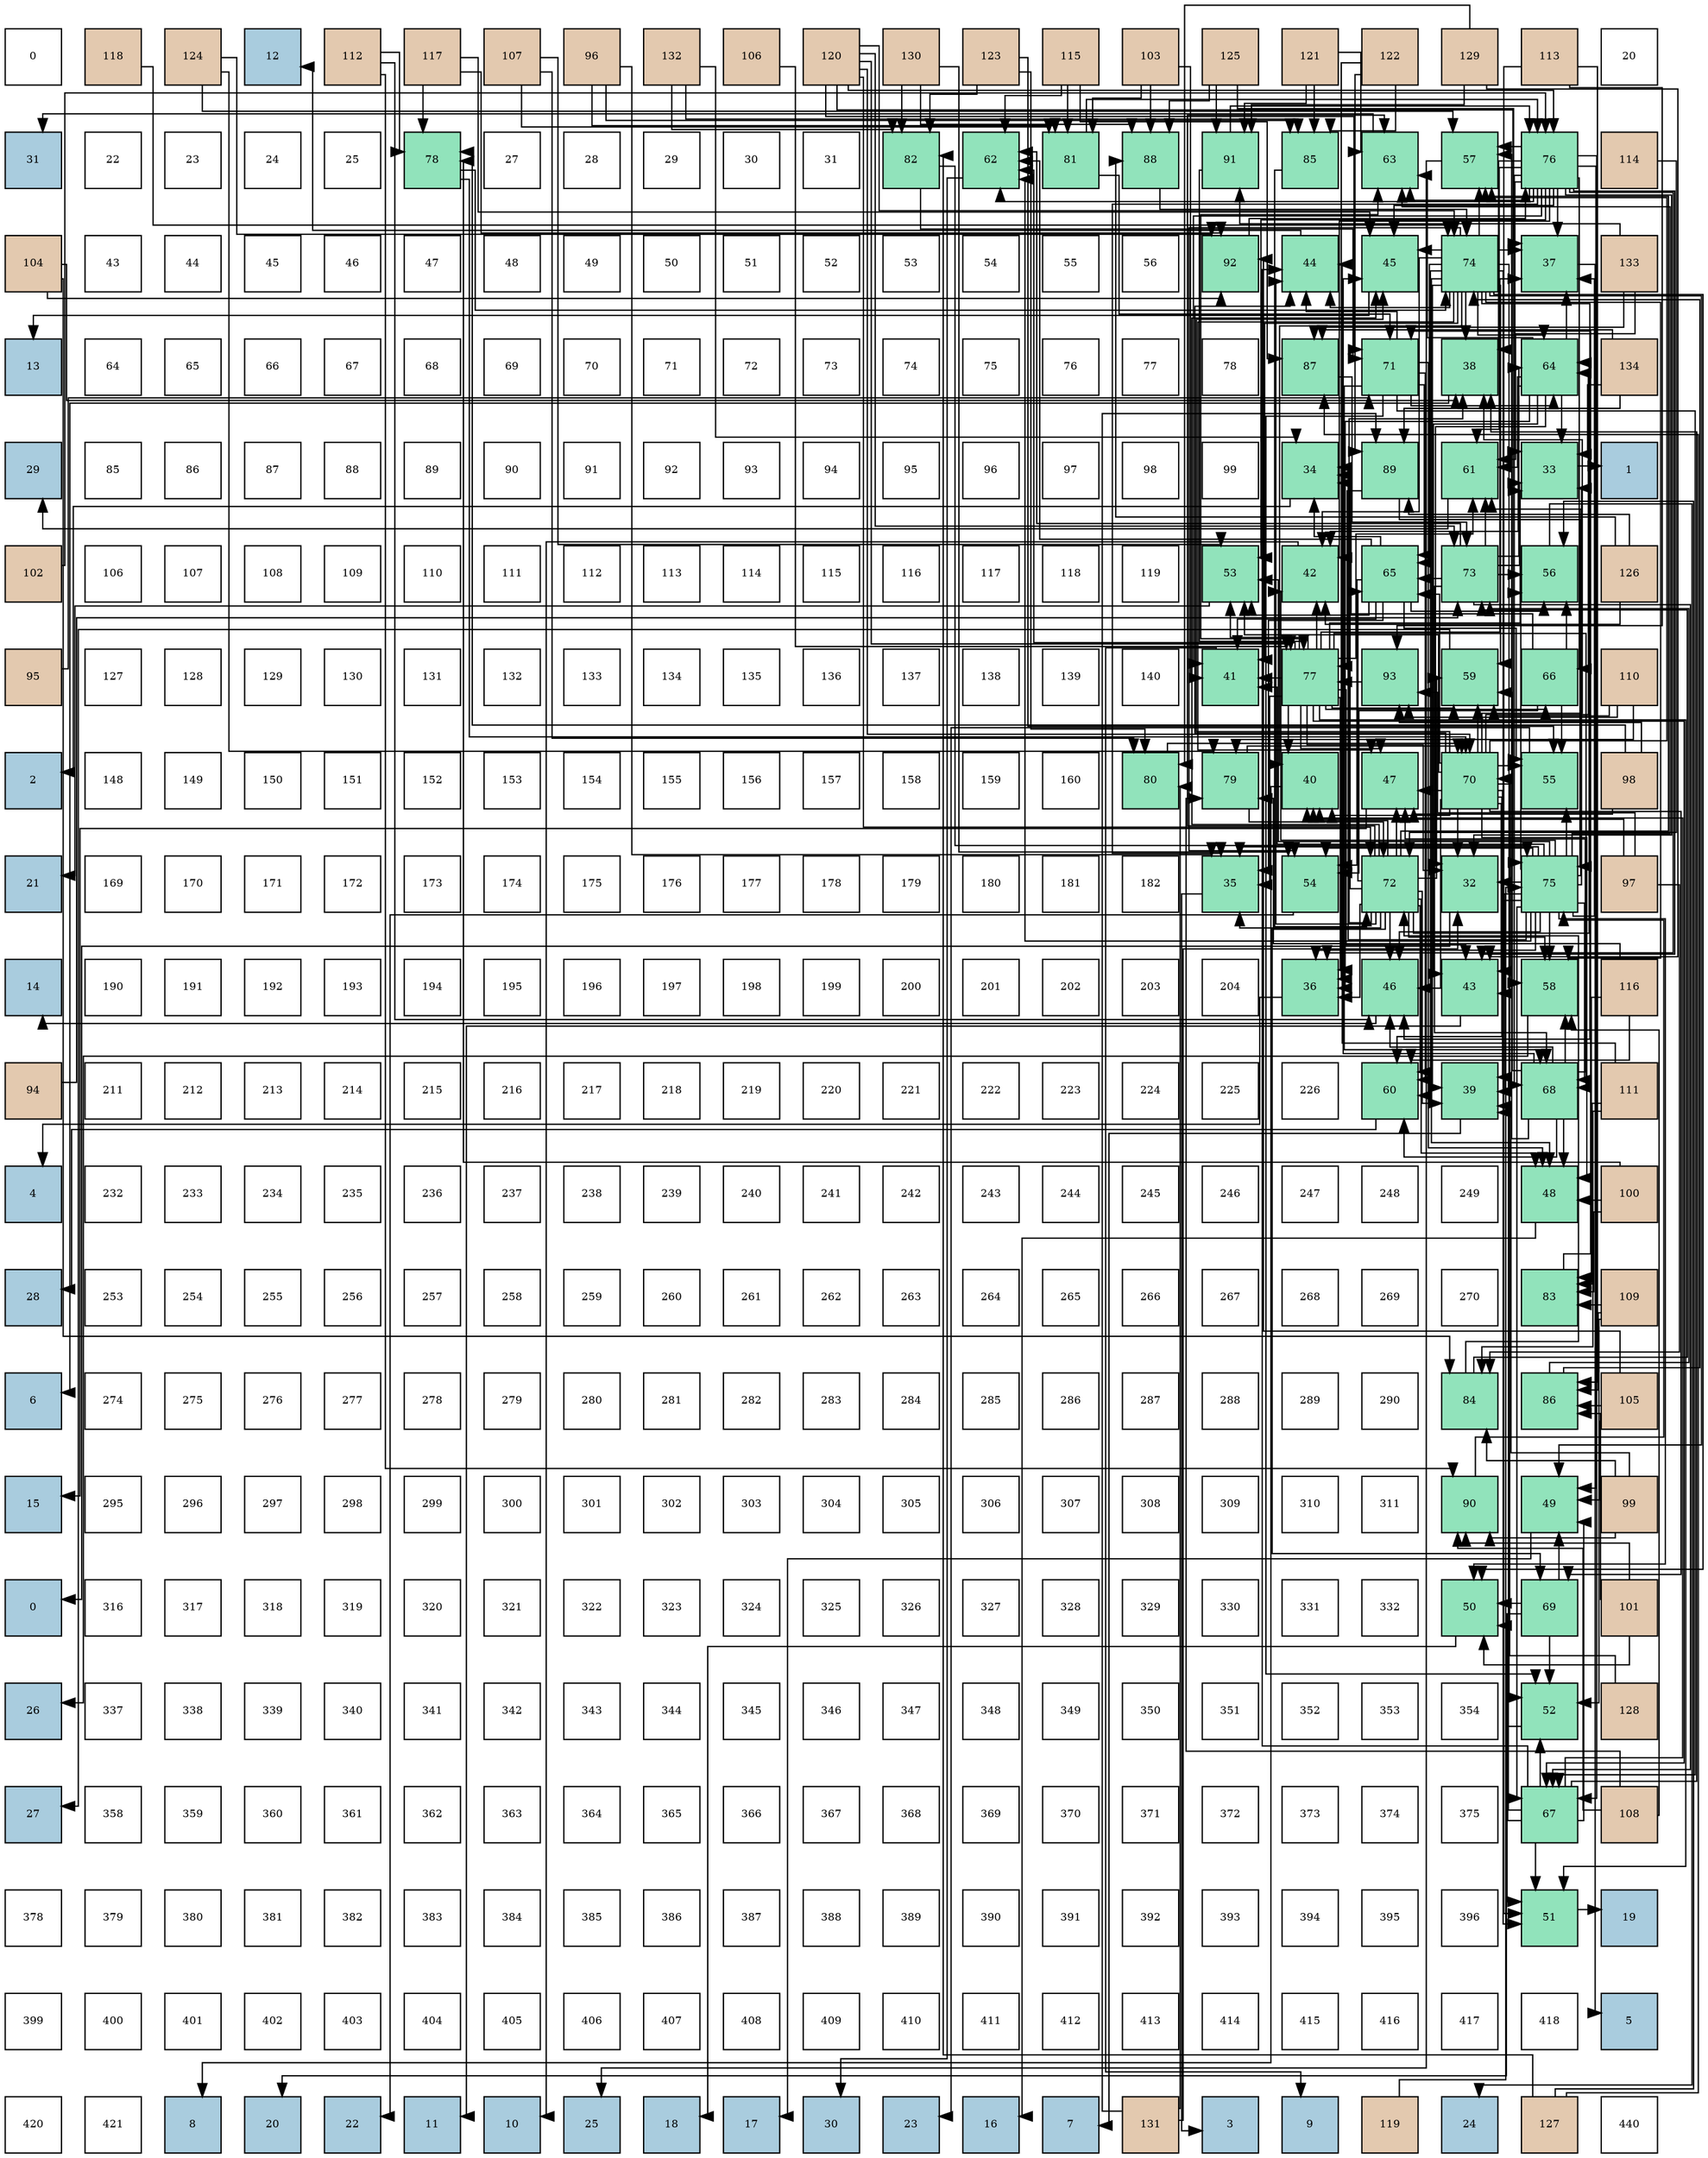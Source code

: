 digraph layout{
 rankdir=TB;
 splines=ortho;
 node [style=filled shape=square fixedsize=true width=0.6];
0[label="0", fontsize=8, fillcolor="#ffffff"];
1[label="118", fontsize=8, fillcolor="#e3c9af"];
2[label="124", fontsize=8, fillcolor="#e3c9af"];
3[label="12", fontsize=8, fillcolor="#a9ccde"];
4[label="112", fontsize=8, fillcolor="#e3c9af"];
5[label="117", fontsize=8, fillcolor="#e3c9af"];
6[label="107", fontsize=8, fillcolor="#e3c9af"];
7[label="96", fontsize=8, fillcolor="#e3c9af"];
8[label="132", fontsize=8, fillcolor="#e3c9af"];
9[label="106", fontsize=8, fillcolor="#e3c9af"];
10[label="120", fontsize=8, fillcolor="#e3c9af"];
11[label="130", fontsize=8, fillcolor="#e3c9af"];
12[label="123", fontsize=8, fillcolor="#e3c9af"];
13[label="115", fontsize=8, fillcolor="#e3c9af"];
14[label="103", fontsize=8, fillcolor="#e3c9af"];
15[label="125", fontsize=8, fillcolor="#e3c9af"];
16[label="121", fontsize=8, fillcolor="#e3c9af"];
17[label="122", fontsize=8, fillcolor="#e3c9af"];
18[label="129", fontsize=8, fillcolor="#e3c9af"];
19[label="113", fontsize=8, fillcolor="#e3c9af"];
20[label="20", fontsize=8, fillcolor="#ffffff"];
21[label="31", fontsize=8, fillcolor="#a9ccde"];
22[label="22", fontsize=8, fillcolor="#ffffff"];
23[label="23", fontsize=8, fillcolor="#ffffff"];
24[label="24", fontsize=8, fillcolor="#ffffff"];
25[label="25", fontsize=8, fillcolor="#ffffff"];
26[label="78", fontsize=8, fillcolor="#91e3bb"];
27[label="27", fontsize=8, fillcolor="#ffffff"];
28[label="28", fontsize=8, fillcolor="#ffffff"];
29[label="29", fontsize=8, fillcolor="#ffffff"];
30[label="30", fontsize=8, fillcolor="#ffffff"];
31[label="31", fontsize=8, fillcolor="#ffffff"];
32[label="82", fontsize=8, fillcolor="#91e3bb"];
33[label="62", fontsize=8, fillcolor="#91e3bb"];
34[label="81", fontsize=8, fillcolor="#91e3bb"];
35[label="88", fontsize=8, fillcolor="#91e3bb"];
36[label="91", fontsize=8, fillcolor="#91e3bb"];
37[label="85", fontsize=8, fillcolor="#91e3bb"];
38[label="63", fontsize=8, fillcolor="#91e3bb"];
39[label="57", fontsize=8, fillcolor="#91e3bb"];
40[label="76", fontsize=8, fillcolor="#91e3bb"];
41[label="114", fontsize=8, fillcolor="#e3c9af"];
42[label="104", fontsize=8, fillcolor="#e3c9af"];
43[label="43", fontsize=8, fillcolor="#ffffff"];
44[label="44", fontsize=8, fillcolor="#ffffff"];
45[label="45", fontsize=8, fillcolor="#ffffff"];
46[label="46", fontsize=8, fillcolor="#ffffff"];
47[label="47", fontsize=8, fillcolor="#ffffff"];
48[label="48", fontsize=8, fillcolor="#ffffff"];
49[label="49", fontsize=8, fillcolor="#ffffff"];
50[label="50", fontsize=8, fillcolor="#ffffff"];
51[label="51", fontsize=8, fillcolor="#ffffff"];
52[label="52", fontsize=8, fillcolor="#ffffff"];
53[label="53", fontsize=8, fillcolor="#ffffff"];
54[label="54", fontsize=8, fillcolor="#ffffff"];
55[label="55", fontsize=8, fillcolor="#ffffff"];
56[label="56", fontsize=8, fillcolor="#ffffff"];
57[label="92", fontsize=8, fillcolor="#91e3bb"];
58[label="44", fontsize=8, fillcolor="#91e3bb"];
59[label="45", fontsize=8, fillcolor="#91e3bb"];
60[label="74", fontsize=8, fillcolor="#91e3bb"];
61[label="37", fontsize=8, fillcolor="#91e3bb"];
62[label="133", fontsize=8, fillcolor="#e3c9af"];
63[label="13", fontsize=8, fillcolor="#a9ccde"];
64[label="64", fontsize=8, fillcolor="#ffffff"];
65[label="65", fontsize=8, fillcolor="#ffffff"];
66[label="66", fontsize=8, fillcolor="#ffffff"];
67[label="67", fontsize=8, fillcolor="#ffffff"];
68[label="68", fontsize=8, fillcolor="#ffffff"];
69[label="69", fontsize=8, fillcolor="#ffffff"];
70[label="70", fontsize=8, fillcolor="#ffffff"];
71[label="71", fontsize=8, fillcolor="#ffffff"];
72[label="72", fontsize=8, fillcolor="#ffffff"];
73[label="73", fontsize=8, fillcolor="#ffffff"];
74[label="74", fontsize=8, fillcolor="#ffffff"];
75[label="75", fontsize=8, fillcolor="#ffffff"];
76[label="76", fontsize=8, fillcolor="#ffffff"];
77[label="77", fontsize=8, fillcolor="#ffffff"];
78[label="78", fontsize=8, fillcolor="#ffffff"];
79[label="87", fontsize=8, fillcolor="#91e3bb"];
80[label="71", fontsize=8, fillcolor="#91e3bb"];
81[label="38", fontsize=8, fillcolor="#91e3bb"];
82[label="64", fontsize=8, fillcolor="#91e3bb"];
83[label="134", fontsize=8, fillcolor="#e3c9af"];
84[label="29", fontsize=8, fillcolor="#a9ccde"];
85[label="85", fontsize=8, fillcolor="#ffffff"];
86[label="86", fontsize=8, fillcolor="#ffffff"];
87[label="87", fontsize=8, fillcolor="#ffffff"];
88[label="88", fontsize=8, fillcolor="#ffffff"];
89[label="89", fontsize=8, fillcolor="#ffffff"];
90[label="90", fontsize=8, fillcolor="#ffffff"];
91[label="91", fontsize=8, fillcolor="#ffffff"];
92[label="92", fontsize=8, fillcolor="#ffffff"];
93[label="93", fontsize=8, fillcolor="#ffffff"];
94[label="94", fontsize=8, fillcolor="#ffffff"];
95[label="95", fontsize=8, fillcolor="#ffffff"];
96[label="96", fontsize=8, fillcolor="#ffffff"];
97[label="97", fontsize=8, fillcolor="#ffffff"];
98[label="98", fontsize=8, fillcolor="#ffffff"];
99[label="99", fontsize=8, fillcolor="#ffffff"];
100[label="34", fontsize=8, fillcolor="#91e3bb"];
101[label="89", fontsize=8, fillcolor="#91e3bb"];
102[label="61", fontsize=8, fillcolor="#91e3bb"];
103[label="33", fontsize=8, fillcolor="#91e3bb"];
104[label="1", fontsize=8, fillcolor="#a9ccde"];
105[label="102", fontsize=8, fillcolor="#e3c9af"];
106[label="106", fontsize=8, fillcolor="#ffffff"];
107[label="107", fontsize=8, fillcolor="#ffffff"];
108[label="108", fontsize=8, fillcolor="#ffffff"];
109[label="109", fontsize=8, fillcolor="#ffffff"];
110[label="110", fontsize=8, fillcolor="#ffffff"];
111[label="111", fontsize=8, fillcolor="#ffffff"];
112[label="112", fontsize=8, fillcolor="#ffffff"];
113[label="113", fontsize=8, fillcolor="#ffffff"];
114[label="114", fontsize=8, fillcolor="#ffffff"];
115[label="115", fontsize=8, fillcolor="#ffffff"];
116[label="116", fontsize=8, fillcolor="#ffffff"];
117[label="117", fontsize=8, fillcolor="#ffffff"];
118[label="118", fontsize=8, fillcolor="#ffffff"];
119[label="119", fontsize=8, fillcolor="#ffffff"];
120[label="53", fontsize=8, fillcolor="#91e3bb"];
121[label="42", fontsize=8, fillcolor="#91e3bb"];
122[label="65", fontsize=8, fillcolor="#91e3bb"];
123[label="73", fontsize=8, fillcolor="#91e3bb"];
124[label="56", fontsize=8, fillcolor="#91e3bb"];
125[label="126", fontsize=8, fillcolor="#e3c9af"];
126[label="95", fontsize=8, fillcolor="#e3c9af"];
127[label="127", fontsize=8, fillcolor="#ffffff"];
128[label="128", fontsize=8, fillcolor="#ffffff"];
129[label="129", fontsize=8, fillcolor="#ffffff"];
130[label="130", fontsize=8, fillcolor="#ffffff"];
131[label="131", fontsize=8, fillcolor="#ffffff"];
132[label="132", fontsize=8, fillcolor="#ffffff"];
133[label="133", fontsize=8, fillcolor="#ffffff"];
134[label="134", fontsize=8, fillcolor="#ffffff"];
135[label="135", fontsize=8, fillcolor="#ffffff"];
136[label="136", fontsize=8, fillcolor="#ffffff"];
137[label="137", fontsize=8, fillcolor="#ffffff"];
138[label="138", fontsize=8, fillcolor="#ffffff"];
139[label="139", fontsize=8, fillcolor="#ffffff"];
140[label="140", fontsize=8, fillcolor="#ffffff"];
141[label="41", fontsize=8, fillcolor="#91e3bb"];
142[label="77", fontsize=8, fillcolor="#91e3bb"];
143[label="93", fontsize=8, fillcolor="#91e3bb"];
144[label="59", fontsize=8, fillcolor="#91e3bb"];
145[label="66", fontsize=8, fillcolor="#91e3bb"];
146[label="110", fontsize=8, fillcolor="#e3c9af"];
147[label="2", fontsize=8, fillcolor="#a9ccde"];
148[label="148", fontsize=8, fillcolor="#ffffff"];
149[label="149", fontsize=8, fillcolor="#ffffff"];
150[label="150", fontsize=8, fillcolor="#ffffff"];
151[label="151", fontsize=8, fillcolor="#ffffff"];
152[label="152", fontsize=8, fillcolor="#ffffff"];
153[label="153", fontsize=8, fillcolor="#ffffff"];
154[label="154", fontsize=8, fillcolor="#ffffff"];
155[label="155", fontsize=8, fillcolor="#ffffff"];
156[label="156", fontsize=8, fillcolor="#ffffff"];
157[label="157", fontsize=8, fillcolor="#ffffff"];
158[label="158", fontsize=8, fillcolor="#ffffff"];
159[label="159", fontsize=8, fillcolor="#ffffff"];
160[label="160", fontsize=8, fillcolor="#ffffff"];
161[label="80", fontsize=8, fillcolor="#91e3bb"];
162[label="79", fontsize=8, fillcolor="#91e3bb"];
163[label="40", fontsize=8, fillcolor="#91e3bb"];
164[label="47", fontsize=8, fillcolor="#91e3bb"];
165[label="70", fontsize=8, fillcolor="#91e3bb"];
166[label="55", fontsize=8, fillcolor="#91e3bb"];
167[label="98", fontsize=8, fillcolor="#e3c9af"];
168[label="21", fontsize=8, fillcolor="#a9ccde"];
169[label="169", fontsize=8, fillcolor="#ffffff"];
170[label="170", fontsize=8, fillcolor="#ffffff"];
171[label="171", fontsize=8, fillcolor="#ffffff"];
172[label="172", fontsize=8, fillcolor="#ffffff"];
173[label="173", fontsize=8, fillcolor="#ffffff"];
174[label="174", fontsize=8, fillcolor="#ffffff"];
175[label="175", fontsize=8, fillcolor="#ffffff"];
176[label="176", fontsize=8, fillcolor="#ffffff"];
177[label="177", fontsize=8, fillcolor="#ffffff"];
178[label="178", fontsize=8, fillcolor="#ffffff"];
179[label="179", fontsize=8, fillcolor="#ffffff"];
180[label="180", fontsize=8, fillcolor="#ffffff"];
181[label="181", fontsize=8, fillcolor="#ffffff"];
182[label="182", fontsize=8, fillcolor="#ffffff"];
183[label="35", fontsize=8, fillcolor="#91e3bb"];
184[label="54", fontsize=8, fillcolor="#91e3bb"];
185[label="72", fontsize=8, fillcolor="#91e3bb"];
186[label="32", fontsize=8, fillcolor="#91e3bb"];
187[label="75", fontsize=8, fillcolor="#91e3bb"];
188[label="97", fontsize=8, fillcolor="#e3c9af"];
189[label="14", fontsize=8, fillcolor="#a9ccde"];
190[label="190", fontsize=8, fillcolor="#ffffff"];
191[label="191", fontsize=8, fillcolor="#ffffff"];
192[label="192", fontsize=8, fillcolor="#ffffff"];
193[label="193", fontsize=8, fillcolor="#ffffff"];
194[label="194", fontsize=8, fillcolor="#ffffff"];
195[label="195", fontsize=8, fillcolor="#ffffff"];
196[label="196", fontsize=8, fillcolor="#ffffff"];
197[label="197", fontsize=8, fillcolor="#ffffff"];
198[label="198", fontsize=8, fillcolor="#ffffff"];
199[label="199", fontsize=8, fillcolor="#ffffff"];
200[label="200", fontsize=8, fillcolor="#ffffff"];
201[label="201", fontsize=8, fillcolor="#ffffff"];
202[label="202", fontsize=8, fillcolor="#ffffff"];
203[label="203", fontsize=8, fillcolor="#ffffff"];
204[label="204", fontsize=8, fillcolor="#ffffff"];
205[label="36", fontsize=8, fillcolor="#91e3bb"];
206[label="46", fontsize=8, fillcolor="#91e3bb"];
207[label="43", fontsize=8, fillcolor="#91e3bb"];
208[label="58", fontsize=8, fillcolor="#91e3bb"];
209[label="116", fontsize=8, fillcolor="#e3c9af"];
210[label="94", fontsize=8, fillcolor="#e3c9af"];
211[label="211", fontsize=8, fillcolor="#ffffff"];
212[label="212", fontsize=8, fillcolor="#ffffff"];
213[label="213", fontsize=8, fillcolor="#ffffff"];
214[label="214", fontsize=8, fillcolor="#ffffff"];
215[label="215", fontsize=8, fillcolor="#ffffff"];
216[label="216", fontsize=8, fillcolor="#ffffff"];
217[label="217", fontsize=8, fillcolor="#ffffff"];
218[label="218", fontsize=8, fillcolor="#ffffff"];
219[label="219", fontsize=8, fillcolor="#ffffff"];
220[label="220", fontsize=8, fillcolor="#ffffff"];
221[label="221", fontsize=8, fillcolor="#ffffff"];
222[label="222", fontsize=8, fillcolor="#ffffff"];
223[label="223", fontsize=8, fillcolor="#ffffff"];
224[label="224", fontsize=8, fillcolor="#ffffff"];
225[label="225", fontsize=8, fillcolor="#ffffff"];
226[label="226", fontsize=8, fillcolor="#ffffff"];
227[label="60", fontsize=8, fillcolor="#91e3bb"];
228[label="39", fontsize=8, fillcolor="#91e3bb"];
229[label="68", fontsize=8, fillcolor="#91e3bb"];
230[label="111", fontsize=8, fillcolor="#e3c9af"];
231[label="4", fontsize=8, fillcolor="#a9ccde"];
232[label="232", fontsize=8, fillcolor="#ffffff"];
233[label="233", fontsize=8, fillcolor="#ffffff"];
234[label="234", fontsize=8, fillcolor="#ffffff"];
235[label="235", fontsize=8, fillcolor="#ffffff"];
236[label="236", fontsize=8, fillcolor="#ffffff"];
237[label="237", fontsize=8, fillcolor="#ffffff"];
238[label="238", fontsize=8, fillcolor="#ffffff"];
239[label="239", fontsize=8, fillcolor="#ffffff"];
240[label="240", fontsize=8, fillcolor="#ffffff"];
241[label="241", fontsize=8, fillcolor="#ffffff"];
242[label="242", fontsize=8, fillcolor="#ffffff"];
243[label="243", fontsize=8, fillcolor="#ffffff"];
244[label="244", fontsize=8, fillcolor="#ffffff"];
245[label="245", fontsize=8, fillcolor="#ffffff"];
246[label="246", fontsize=8, fillcolor="#ffffff"];
247[label="247", fontsize=8, fillcolor="#ffffff"];
248[label="248", fontsize=8, fillcolor="#ffffff"];
249[label="249", fontsize=8, fillcolor="#ffffff"];
250[label="48", fontsize=8, fillcolor="#91e3bb"];
251[label="100", fontsize=8, fillcolor="#e3c9af"];
252[label="28", fontsize=8, fillcolor="#a9ccde"];
253[label="253", fontsize=8, fillcolor="#ffffff"];
254[label="254", fontsize=8, fillcolor="#ffffff"];
255[label="255", fontsize=8, fillcolor="#ffffff"];
256[label="256", fontsize=8, fillcolor="#ffffff"];
257[label="257", fontsize=8, fillcolor="#ffffff"];
258[label="258", fontsize=8, fillcolor="#ffffff"];
259[label="259", fontsize=8, fillcolor="#ffffff"];
260[label="260", fontsize=8, fillcolor="#ffffff"];
261[label="261", fontsize=8, fillcolor="#ffffff"];
262[label="262", fontsize=8, fillcolor="#ffffff"];
263[label="263", fontsize=8, fillcolor="#ffffff"];
264[label="264", fontsize=8, fillcolor="#ffffff"];
265[label="265", fontsize=8, fillcolor="#ffffff"];
266[label="266", fontsize=8, fillcolor="#ffffff"];
267[label="267", fontsize=8, fillcolor="#ffffff"];
268[label="268", fontsize=8, fillcolor="#ffffff"];
269[label="269", fontsize=8, fillcolor="#ffffff"];
270[label="270", fontsize=8, fillcolor="#ffffff"];
271[label="83", fontsize=8, fillcolor="#91e3bb"];
272[label="109", fontsize=8, fillcolor="#e3c9af"];
273[label="6", fontsize=8, fillcolor="#a9ccde"];
274[label="274", fontsize=8, fillcolor="#ffffff"];
275[label="275", fontsize=8, fillcolor="#ffffff"];
276[label="276", fontsize=8, fillcolor="#ffffff"];
277[label="277", fontsize=8, fillcolor="#ffffff"];
278[label="278", fontsize=8, fillcolor="#ffffff"];
279[label="279", fontsize=8, fillcolor="#ffffff"];
280[label="280", fontsize=8, fillcolor="#ffffff"];
281[label="281", fontsize=8, fillcolor="#ffffff"];
282[label="282", fontsize=8, fillcolor="#ffffff"];
283[label="283", fontsize=8, fillcolor="#ffffff"];
284[label="284", fontsize=8, fillcolor="#ffffff"];
285[label="285", fontsize=8, fillcolor="#ffffff"];
286[label="286", fontsize=8, fillcolor="#ffffff"];
287[label="287", fontsize=8, fillcolor="#ffffff"];
288[label="288", fontsize=8, fillcolor="#ffffff"];
289[label="289", fontsize=8, fillcolor="#ffffff"];
290[label="290", fontsize=8, fillcolor="#ffffff"];
291[label="84", fontsize=8, fillcolor="#91e3bb"];
292[label="86", fontsize=8, fillcolor="#91e3bb"];
293[label="105", fontsize=8, fillcolor="#e3c9af"];
294[label="15", fontsize=8, fillcolor="#a9ccde"];
295[label="295", fontsize=8, fillcolor="#ffffff"];
296[label="296", fontsize=8, fillcolor="#ffffff"];
297[label="297", fontsize=8, fillcolor="#ffffff"];
298[label="298", fontsize=8, fillcolor="#ffffff"];
299[label="299", fontsize=8, fillcolor="#ffffff"];
300[label="300", fontsize=8, fillcolor="#ffffff"];
301[label="301", fontsize=8, fillcolor="#ffffff"];
302[label="302", fontsize=8, fillcolor="#ffffff"];
303[label="303", fontsize=8, fillcolor="#ffffff"];
304[label="304", fontsize=8, fillcolor="#ffffff"];
305[label="305", fontsize=8, fillcolor="#ffffff"];
306[label="306", fontsize=8, fillcolor="#ffffff"];
307[label="307", fontsize=8, fillcolor="#ffffff"];
308[label="308", fontsize=8, fillcolor="#ffffff"];
309[label="309", fontsize=8, fillcolor="#ffffff"];
310[label="310", fontsize=8, fillcolor="#ffffff"];
311[label="311", fontsize=8, fillcolor="#ffffff"];
312[label="90", fontsize=8, fillcolor="#91e3bb"];
313[label="49", fontsize=8, fillcolor="#91e3bb"];
314[label="99", fontsize=8, fillcolor="#e3c9af"];
315[label="0", fontsize=8, fillcolor="#a9ccde"];
316[label="316", fontsize=8, fillcolor="#ffffff"];
317[label="317", fontsize=8, fillcolor="#ffffff"];
318[label="318", fontsize=8, fillcolor="#ffffff"];
319[label="319", fontsize=8, fillcolor="#ffffff"];
320[label="320", fontsize=8, fillcolor="#ffffff"];
321[label="321", fontsize=8, fillcolor="#ffffff"];
322[label="322", fontsize=8, fillcolor="#ffffff"];
323[label="323", fontsize=8, fillcolor="#ffffff"];
324[label="324", fontsize=8, fillcolor="#ffffff"];
325[label="325", fontsize=8, fillcolor="#ffffff"];
326[label="326", fontsize=8, fillcolor="#ffffff"];
327[label="327", fontsize=8, fillcolor="#ffffff"];
328[label="328", fontsize=8, fillcolor="#ffffff"];
329[label="329", fontsize=8, fillcolor="#ffffff"];
330[label="330", fontsize=8, fillcolor="#ffffff"];
331[label="331", fontsize=8, fillcolor="#ffffff"];
332[label="332", fontsize=8, fillcolor="#ffffff"];
333[label="50", fontsize=8, fillcolor="#91e3bb"];
334[label="69", fontsize=8, fillcolor="#91e3bb"];
335[label="101", fontsize=8, fillcolor="#e3c9af"];
336[label="26", fontsize=8, fillcolor="#a9ccde"];
337[label="337", fontsize=8, fillcolor="#ffffff"];
338[label="338", fontsize=8, fillcolor="#ffffff"];
339[label="339", fontsize=8, fillcolor="#ffffff"];
340[label="340", fontsize=8, fillcolor="#ffffff"];
341[label="341", fontsize=8, fillcolor="#ffffff"];
342[label="342", fontsize=8, fillcolor="#ffffff"];
343[label="343", fontsize=8, fillcolor="#ffffff"];
344[label="344", fontsize=8, fillcolor="#ffffff"];
345[label="345", fontsize=8, fillcolor="#ffffff"];
346[label="346", fontsize=8, fillcolor="#ffffff"];
347[label="347", fontsize=8, fillcolor="#ffffff"];
348[label="348", fontsize=8, fillcolor="#ffffff"];
349[label="349", fontsize=8, fillcolor="#ffffff"];
350[label="350", fontsize=8, fillcolor="#ffffff"];
351[label="351", fontsize=8, fillcolor="#ffffff"];
352[label="352", fontsize=8, fillcolor="#ffffff"];
353[label="353", fontsize=8, fillcolor="#ffffff"];
354[label="354", fontsize=8, fillcolor="#ffffff"];
355[label="52", fontsize=8, fillcolor="#91e3bb"];
356[label="128", fontsize=8, fillcolor="#e3c9af"];
357[label="27", fontsize=8, fillcolor="#a9ccde"];
358[label="358", fontsize=8, fillcolor="#ffffff"];
359[label="359", fontsize=8, fillcolor="#ffffff"];
360[label="360", fontsize=8, fillcolor="#ffffff"];
361[label="361", fontsize=8, fillcolor="#ffffff"];
362[label="362", fontsize=8, fillcolor="#ffffff"];
363[label="363", fontsize=8, fillcolor="#ffffff"];
364[label="364", fontsize=8, fillcolor="#ffffff"];
365[label="365", fontsize=8, fillcolor="#ffffff"];
366[label="366", fontsize=8, fillcolor="#ffffff"];
367[label="367", fontsize=8, fillcolor="#ffffff"];
368[label="368", fontsize=8, fillcolor="#ffffff"];
369[label="369", fontsize=8, fillcolor="#ffffff"];
370[label="370", fontsize=8, fillcolor="#ffffff"];
371[label="371", fontsize=8, fillcolor="#ffffff"];
372[label="372", fontsize=8, fillcolor="#ffffff"];
373[label="373", fontsize=8, fillcolor="#ffffff"];
374[label="374", fontsize=8, fillcolor="#ffffff"];
375[label="375", fontsize=8, fillcolor="#ffffff"];
376[label="67", fontsize=8, fillcolor="#91e3bb"];
377[label="108", fontsize=8, fillcolor="#e3c9af"];
378[label="378", fontsize=8, fillcolor="#ffffff"];
379[label="379", fontsize=8, fillcolor="#ffffff"];
380[label="380", fontsize=8, fillcolor="#ffffff"];
381[label="381", fontsize=8, fillcolor="#ffffff"];
382[label="382", fontsize=8, fillcolor="#ffffff"];
383[label="383", fontsize=8, fillcolor="#ffffff"];
384[label="384", fontsize=8, fillcolor="#ffffff"];
385[label="385", fontsize=8, fillcolor="#ffffff"];
386[label="386", fontsize=8, fillcolor="#ffffff"];
387[label="387", fontsize=8, fillcolor="#ffffff"];
388[label="388", fontsize=8, fillcolor="#ffffff"];
389[label="389", fontsize=8, fillcolor="#ffffff"];
390[label="390", fontsize=8, fillcolor="#ffffff"];
391[label="391", fontsize=8, fillcolor="#ffffff"];
392[label="392", fontsize=8, fillcolor="#ffffff"];
393[label="393", fontsize=8, fillcolor="#ffffff"];
394[label="394", fontsize=8, fillcolor="#ffffff"];
395[label="395", fontsize=8, fillcolor="#ffffff"];
396[label="396", fontsize=8, fillcolor="#ffffff"];
397[label="51", fontsize=8, fillcolor="#91e3bb"];
398[label="19", fontsize=8, fillcolor="#a9ccde"];
399[label="399", fontsize=8, fillcolor="#ffffff"];
400[label="400", fontsize=8, fillcolor="#ffffff"];
401[label="401", fontsize=8, fillcolor="#ffffff"];
402[label="402", fontsize=8, fillcolor="#ffffff"];
403[label="403", fontsize=8, fillcolor="#ffffff"];
404[label="404", fontsize=8, fillcolor="#ffffff"];
405[label="405", fontsize=8, fillcolor="#ffffff"];
406[label="406", fontsize=8, fillcolor="#ffffff"];
407[label="407", fontsize=8, fillcolor="#ffffff"];
408[label="408", fontsize=8, fillcolor="#ffffff"];
409[label="409", fontsize=8, fillcolor="#ffffff"];
410[label="410", fontsize=8, fillcolor="#ffffff"];
411[label="411", fontsize=8, fillcolor="#ffffff"];
412[label="412", fontsize=8, fillcolor="#ffffff"];
413[label="413", fontsize=8, fillcolor="#ffffff"];
414[label="414", fontsize=8, fillcolor="#ffffff"];
415[label="415", fontsize=8, fillcolor="#ffffff"];
416[label="416", fontsize=8, fillcolor="#ffffff"];
417[label="417", fontsize=8, fillcolor="#ffffff"];
418[label="418", fontsize=8, fillcolor="#ffffff"];
419[label="5", fontsize=8, fillcolor="#a9ccde"];
420[label="420", fontsize=8, fillcolor="#ffffff"];
421[label="421", fontsize=8, fillcolor="#ffffff"];
422[label="8", fontsize=8, fillcolor="#a9ccde"];
423[label="20", fontsize=8, fillcolor="#a9ccde"];
424[label="22", fontsize=8, fillcolor="#a9ccde"];
425[label="11", fontsize=8, fillcolor="#a9ccde"];
426[label="10", fontsize=8, fillcolor="#a9ccde"];
427[label="25", fontsize=8, fillcolor="#a9ccde"];
428[label="18", fontsize=8, fillcolor="#a9ccde"];
429[label="17", fontsize=8, fillcolor="#a9ccde"];
430[label="30", fontsize=8, fillcolor="#a9ccde"];
431[label="23", fontsize=8, fillcolor="#a9ccde"];
432[label="16", fontsize=8, fillcolor="#a9ccde"];
433[label="7", fontsize=8, fillcolor="#a9ccde"];
434[label="131", fontsize=8, fillcolor="#e3c9af"];
435[label="3", fontsize=8, fillcolor="#a9ccde"];
436[label="9", fontsize=8, fillcolor="#a9ccde"];
437[label="119", fontsize=8, fillcolor="#e3c9af"];
438[label="24", fontsize=8, fillcolor="#a9ccde"];
439[label="127", fontsize=8, fillcolor="#e3c9af"];
440[label="440", fontsize=8, fillcolor="#ffffff"];
edge [constraint=false, style=vis];186 -> 315;
103 -> 104;
100 -> 147;
183 -> 435;
205 -> 231;
61 -> 419;
81 -> 273;
228 -> 433;
163 -> 422;
141 -> 436;
121 -> 426;
207 -> 425;
58 -> 3;
59 -> 63;
206 -> 189;
164 -> 294;
250 -> 432;
313 -> 429;
333 -> 428;
397 -> 398;
355 -> 423;
120 -> 168;
184 -> 424;
166 -> 431;
124 -> 438;
39 -> 427;
208 -> 336;
144 -> 357;
227 -> 252;
102 -> 84;
33 -> 430;
38 -> 21;
82 -> 186;
82 -> 103;
82 -> 205;
82 -> 61;
82 -> 121;
82 -> 207;
82 -> 102;
82 -> 38;
122 -> 100;
122 -> 183;
122 -> 141;
122 -> 120;
122 -> 184;
122 -> 166;
122 -> 124;
122 -> 33;
145 -> 100;
145 -> 184;
145 -> 166;
145 -> 124;
376 -> 81;
376 -> 228;
376 -> 163;
376 -> 58;
376 -> 313;
376 -> 333;
376 -> 397;
376 -> 355;
229 -> 59;
229 -> 206;
229 -> 164;
229 -> 250;
229 -> 39;
229 -> 208;
229 -> 144;
229 -> 227;
334 -> 313;
334 -> 333;
334 -> 397;
334 -> 355;
165 -> 186;
165 -> 81;
165 -> 228;
165 -> 163;
165 -> 207;
165 -> 58;
165 -> 59;
165 -> 206;
165 -> 164;
165 -> 250;
165 -> 120;
165 -> 166;
165 -> 39;
165 -> 208;
165 -> 144;
165 -> 227;
165 -> 82;
165 -> 122;
165 -> 334;
80 -> 58;
80 -> 250;
80 -> 355;
80 -> 227;
80 -> 82;
80 -> 122;
80 -> 376;
80 -> 229;
185 -> 100;
185 -> 183;
185 -> 205;
185 -> 81;
185 -> 228;
185 -> 163;
185 -> 58;
185 -> 59;
185 -> 206;
185 -> 164;
185 -> 250;
185 -> 39;
185 -> 208;
185 -> 144;
185 -> 227;
185 -> 38;
185 -> 82;
185 -> 122;
185 -> 334;
123 -> 103;
123 -> 124;
123 -> 102;
123 -> 33;
123 -> 82;
123 -> 122;
123 -> 376;
123 -> 229;
60 -> 61;
60 -> 81;
60 -> 228;
60 -> 163;
60 -> 141;
60 -> 121;
60 -> 58;
60 -> 59;
60 -> 206;
60 -> 164;
60 -> 250;
60 -> 313;
60 -> 333;
60 -> 397;
60 -> 355;
60 -> 184;
60 -> 39;
60 -> 208;
60 -> 144;
60 -> 227;
60 -> 82;
60 -> 122;
187 -> 186;
187 -> 103;
187 -> 100;
187 -> 183;
187 -> 205;
187 -> 61;
187 -> 228;
187 -> 141;
187 -> 121;
187 -> 207;
187 -> 206;
187 -> 333;
187 -> 120;
187 -> 184;
187 -> 166;
187 -> 124;
187 -> 208;
187 -> 102;
187 -> 33;
187 -> 38;
187 -> 376;
187 -> 229;
40 -> 186;
40 -> 103;
40 -> 183;
40 -> 205;
40 -> 61;
40 -> 81;
40 -> 141;
40 -> 121;
40 -> 207;
40 -> 59;
40 -> 313;
40 -> 120;
40 -> 39;
40 -> 102;
40 -> 33;
40 -> 38;
40 -> 145;
40 -> 376;
40 -> 229;
142 -> 186;
142 -> 103;
142 -> 183;
142 -> 205;
142 -> 61;
142 -> 163;
142 -> 141;
142 -> 121;
142 -> 207;
142 -> 164;
142 -> 397;
142 -> 120;
142 -> 144;
142 -> 102;
142 -> 33;
142 -> 38;
142 -> 145;
142 -> 376;
142 -> 229;
26 -> 165;
26 -> 60;
162 -> 165;
162 -> 185;
161 -> 165;
34 -> 80;
34 -> 40;
32 -> 80;
32 -> 187;
271 -> 80;
291 -> 185;
291 -> 123;
37 -> 185;
292 -> 123;
292 -> 60;
79 -> 123;
35 -> 60;
101 -> 187;
101 -> 142;
312 -> 187;
36 -> 40;
36 -> 142;
57 -> 40;
143 -> 142;
210 -> 123;
126 -> 80;
7 -> 183;
7 -> 34;
7 -> 37;
188 -> 163;
188 -> 291;
188 -> 143;
167 -> 164;
167 -> 26;
167 -> 143;
314 -> 228;
314 -> 291;
314 -> 312;
251 -> 250;
251 -> 26;
251 -> 271;
335 -> 333;
335 -> 292;
335 -> 312;
105 -> 40;
14 -> 141;
14 -> 34;
14 -> 35;
42 -> 81;
42 -> 291;
42 -> 57;
293 -> 313;
293 -> 292;
293 -> 57;
9 -> 142;
6 -> 120;
6 -> 161;
6 -> 34;
377 -> 208;
377 -> 162;
377 -> 312;
272 -> 355;
272 -> 271;
272 -> 292;
146 -> 144;
146 -> 162;
146 -> 143;
230 -> 58;
230 -> 271;
230 -> 291;
4 -> 206;
4 -> 26;
4 -> 312;
19 -> 397;
19 -> 292;
19 -> 143;
41 -> 185;
13 -> 33;
13 -> 34;
13 -> 79;
209 -> 227;
209 -> 162;
209 -> 271;
5 -> 59;
5 -> 26;
5 -> 57;
1 -> 60;
437 -> 187;
10 -> 165;
10 -> 80;
10 -> 185;
10 -> 123;
10 -> 60;
10 -> 187;
10 -> 40;
10 -> 142;
16 -> 38;
16 -> 37;
16 -> 36;
17 -> 205;
17 -> 37;
17 -> 101;
12 -> 166;
12 -> 161;
12 -> 32;
2 -> 39;
2 -> 162;
2 -> 57;
15 -> 61;
15 -> 35;
15 -> 36;
125 -> 121;
125 -> 35;
125 -> 101;
439 -> 124;
439 -> 32;
439 -> 79;
356 -> 165;
18 -> 207;
18 -> 161;
18 -> 36;
11 -> 184;
11 -> 32;
11 -> 35;
434 -> 186;
434 -> 161;
434 -> 101;
8 -> 100;
8 -> 32;
8 -> 37;
62 -> 102;
62 -> 79;
62 -> 36;
83 -> 103;
83 -> 79;
83 -> 101;
edge [constraint=true, style=invis];
0 -> 21 -> 42 -> 63 -> 84 -> 105 -> 126 -> 147 -> 168 -> 189 -> 210 -> 231 -> 252 -> 273 -> 294 -> 315 -> 336 -> 357 -> 378 -> 399 -> 420;
1 -> 22 -> 43 -> 64 -> 85 -> 106 -> 127 -> 148 -> 169 -> 190 -> 211 -> 232 -> 253 -> 274 -> 295 -> 316 -> 337 -> 358 -> 379 -> 400 -> 421;
2 -> 23 -> 44 -> 65 -> 86 -> 107 -> 128 -> 149 -> 170 -> 191 -> 212 -> 233 -> 254 -> 275 -> 296 -> 317 -> 338 -> 359 -> 380 -> 401 -> 422;
3 -> 24 -> 45 -> 66 -> 87 -> 108 -> 129 -> 150 -> 171 -> 192 -> 213 -> 234 -> 255 -> 276 -> 297 -> 318 -> 339 -> 360 -> 381 -> 402 -> 423;
4 -> 25 -> 46 -> 67 -> 88 -> 109 -> 130 -> 151 -> 172 -> 193 -> 214 -> 235 -> 256 -> 277 -> 298 -> 319 -> 340 -> 361 -> 382 -> 403 -> 424;
5 -> 26 -> 47 -> 68 -> 89 -> 110 -> 131 -> 152 -> 173 -> 194 -> 215 -> 236 -> 257 -> 278 -> 299 -> 320 -> 341 -> 362 -> 383 -> 404 -> 425;
6 -> 27 -> 48 -> 69 -> 90 -> 111 -> 132 -> 153 -> 174 -> 195 -> 216 -> 237 -> 258 -> 279 -> 300 -> 321 -> 342 -> 363 -> 384 -> 405 -> 426;
7 -> 28 -> 49 -> 70 -> 91 -> 112 -> 133 -> 154 -> 175 -> 196 -> 217 -> 238 -> 259 -> 280 -> 301 -> 322 -> 343 -> 364 -> 385 -> 406 -> 427;
8 -> 29 -> 50 -> 71 -> 92 -> 113 -> 134 -> 155 -> 176 -> 197 -> 218 -> 239 -> 260 -> 281 -> 302 -> 323 -> 344 -> 365 -> 386 -> 407 -> 428;
9 -> 30 -> 51 -> 72 -> 93 -> 114 -> 135 -> 156 -> 177 -> 198 -> 219 -> 240 -> 261 -> 282 -> 303 -> 324 -> 345 -> 366 -> 387 -> 408 -> 429;
10 -> 31 -> 52 -> 73 -> 94 -> 115 -> 136 -> 157 -> 178 -> 199 -> 220 -> 241 -> 262 -> 283 -> 304 -> 325 -> 346 -> 367 -> 388 -> 409 -> 430;
11 -> 32 -> 53 -> 74 -> 95 -> 116 -> 137 -> 158 -> 179 -> 200 -> 221 -> 242 -> 263 -> 284 -> 305 -> 326 -> 347 -> 368 -> 389 -> 410 -> 431;
12 -> 33 -> 54 -> 75 -> 96 -> 117 -> 138 -> 159 -> 180 -> 201 -> 222 -> 243 -> 264 -> 285 -> 306 -> 327 -> 348 -> 369 -> 390 -> 411 -> 432;
13 -> 34 -> 55 -> 76 -> 97 -> 118 -> 139 -> 160 -> 181 -> 202 -> 223 -> 244 -> 265 -> 286 -> 307 -> 328 -> 349 -> 370 -> 391 -> 412 -> 433;
14 -> 35 -> 56 -> 77 -> 98 -> 119 -> 140 -> 161 -> 182 -> 203 -> 224 -> 245 -> 266 -> 287 -> 308 -> 329 -> 350 -> 371 -> 392 -> 413 -> 434;
15 -> 36 -> 57 -> 78 -> 99 -> 120 -> 141 -> 162 -> 183 -> 204 -> 225 -> 246 -> 267 -> 288 -> 309 -> 330 -> 351 -> 372 -> 393 -> 414 -> 435;
16 -> 37 -> 58 -> 79 -> 100 -> 121 -> 142 -> 163 -> 184 -> 205 -> 226 -> 247 -> 268 -> 289 -> 310 -> 331 -> 352 -> 373 -> 394 -> 415 -> 436;
17 -> 38 -> 59 -> 80 -> 101 -> 122 -> 143 -> 164 -> 185 -> 206 -> 227 -> 248 -> 269 -> 290 -> 311 -> 332 -> 353 -> 374 -> 395 -> 416 -> 437;
18 -> 39 -> 60 -> 81 -> 102 -> 123 -> 144 -> 165 -> 186 -> 207 -> 228 -> 249 -> 270 -> 291 -> 312 -> 333 -> 354 -> 375 -> 396 -> 417 -> 438;
19 -> 40 -> 61 -> 82 -> 103 -> 124 -> 145 -> 166 -> 187 -> 208 -> 229 -> 250 -> 271 -> 292 -> 313 -> 334 -> 355 -> 376 -> 397 -> 418 -> 439;
20 -> 41 -> 62 -> 83 -> 104 -> 125 -> 146 -> 167 -> 188 -> 209 -> 230 -> 251 -> 272 -> 293 -> 314 -> 335 -> 356 -> 377 -> 398 -> 419 -> 440;
rank = same {0 -> 1 -> 2 -> 3 -> 4 -> 5 -> 6 -> 7 -> 8 -> 9 -> 10 -> 11 -> 12 -> 13 -> 14 -> 15 -> 16 -> 17 -> 18 -> 19 -> 20};
rank = same {21 -> 22 -> 23 -> 24 -> 25 -> 26 -> 27 -> 28 -> 29 -> 30 -> 31 -> 32 -> 33 -> 34 -> 35 -> 36 -> 37 -> 38 -> 39 -> 40 -> 41};
rank = same {42 -> 43 -> 44 -> 45 -> 46 -> 47 -> 48 -> 49 -> 50 -> 51 -> 52 -> 53 -> 54 -> 55 -> 56 -> 57 -> 58 -> 59 -> 60 -> 61 -> 62};
rank = same {63 -> 64 -> 65 -> 66 -> 67 -> 68 -> 69 -> 70 -> 71 -> 72 -> 73 -> 74 -> 75 -> 76 -> 77 -> 78 -> 79 -> 80 -> 81 -> 82 -> 83};
rank = same {84 -> 85 -> 86 -> 87 -> 88 -> 89 -> 90 -> 91 -> 92 -> 93 -> 94 -> 95 -> 96 -> 97 -> 98 -> 99 -> 100 -> 101 -> 102 -> 103 -> 104};
rank = same {105 -> 106 -> 107 -> 108 -> 109 -> 110 -> 111 -> 112 -> 113 -> 114 -> 115 -> 116 -> 117 -> 118 -> 119 -> 120 -> 121 -> 122 -> 123 -> 124 -> 125};
rank = same {126 -> 127 -> 128 -> 129 -> 130 -> 131 -> 132 -> 133 -> 134 -> 135 -> 136 -> 137 -> 138 -> 139 -> 140 -> 141 -> 142 -> 143 -> 144 -> 145 -> 146};
rank = same {147 -> 148 -> 149 -> 150 -> 151 -> 152 -> 153 -> 154 -> 155 -> 156 -> 157 -> 158 -> 159 -> 160 -> 161 -> 162 -> 163 -> 164 -> 165 -> 166 -> 167};
rank = same {168 -> 169 -> 170 -> 171 -> 172 -> 173 -> 174 -> 175 -> 176 -> 177 -> 178 -> 179 -> 180 -> 181 -> 182 -> 183 -> 184 -> 185 -> 186 -> 187 -> 188};
rank = same {189 -> 190 -> 191 -> 192 -> 193 -> 194 -> 195 -> 196 -> 197 -> 198 -> 199 -> 200 -> 201 -> 202 -> 203 -> 204 -> 205 -> 206 -> 207 -> 208 -> 209};
rank = same {210 -> 211 -> 212 -> 213 -> 214 -> 215 -> 216 -> 217 -> 218 -> 219 -> 220 -> 221 -> 222 -> 223 -> 224 -> 225 -> 226 -> 227 -> 228 -> 229 -> 230};
rank = same {231 -> 232 -> 233 -> 234 -> 235 -> 236 -> 237 -> 238 -> 239 -> 240 -> 241 -> 242 -> 243 -> 244 -> 245 -> 246 -> 247 -> 248 -> 249 -> 250 -> 251};
rank = same {252 -> 253 -> 254 -> 255 -> 256 -> 257 -> 258 -> 259 -> 260 -> 261 -> 262 -> 263 -> 264 -> 265 -> 266 -> 267 -> 268 -> 269 -> 270 -> 271 -> 272};
rank = same {273 -> 274 -> 275 -> 276 -> 277 -> 278 -> 279 -> 280 -> 281 -> 282 -> 283 -> 284 -> 285 -> 286 -> 287 -> 288 -> 289 -> 290 -> 291 -> 292 -> 293};
rank = same {294 -> 295 -> 296 -> 297 -> 298 -> 299 -> 300 -> 301 -> 302 -> 303 -> 304 -> 305 -> 306 -> 307 -> 308 -> 309 -> 310 -> 311 -> 312 -> 313 -> 314};
rank = same {315 -> 316 -> 317 -> 318 -> 319 -> 320 -> 321 -> 322 -> 323 -> 324 -> 325 -> 326 -> 327 -> 328 -> 329 -> 330 -> 331 -> 332 -> 333 -> 334 -> 335};
rank = same {336 -> 337 -> 338 -> 339 -> 340 -> 341 -> 342 -> 343 -> 344 -> 345 -> 346 -> 347 -> 348 -> 349 -> 350 -> 351 -> 352 -> 353 -> 354 -> 355 -> 356};
rank = same {357 -> 358 -> 359 -> 360 -> 361 -> 362 -> 363 -> 364 -> 365 -> 366 -> 367 -> 368 -> 369 -> 370 -> 371 -> 372 -> 373 -> 374 -> 375 -> 376 -> 377};
rank = same {378 -> 379 -> 380 -> 381 -> 382 -> 383 -> 384 -> 385 -> 386 -> 387 -> 388 -> 389 -> 390 -> 391 -> 392 -> 393 -> 394 -> 395 -> 396 -> 397 -> 398};
rank = same {399 -> 400 -> 401 -> 402 -> 403 -> 404 -> 405 -> 406 -> 407 -> 408 -> 409 -> 410 -> 411 -> 412 -> 413 -> 414 -> 415 -> 416 -> 417 -> 418 -> 419};
rank = same {420 -> 421 -> 422 -> 423 -> 424 -> 425 -> 426 -> 427 -> 428 -> 429 -> 430 -> 431 -> 432 -> 433 -> 434 -> 435 -> 436 -> 437 -> 438 -> 439 -> 440};
}